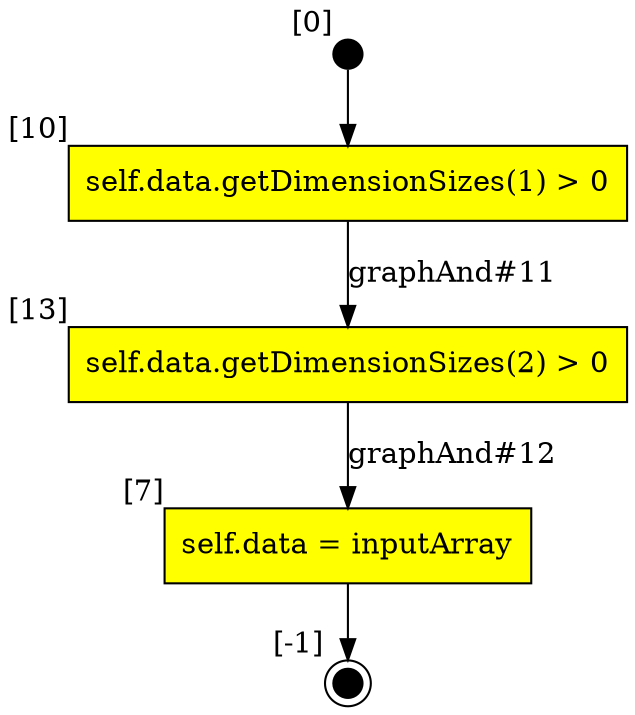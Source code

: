 digraph CLG {
  7 [shape="box", label="self.data = inputArray", style=filled, fillcolor=yellow, xlabel="[7]"];
  8 [style=filled, fillcolor=black, shape="doublecircle", label="", fixedsize=true, width=.2, height=.2, xlabel="[-1]"];
  9 [style=filled, fillcolor=black, shape="circle", label="", fixedsize=true, width=.2, height=.2, xlabel="[0]"];
  10 [shape="box", label="self.data.getDimensionSizes(1) > 0", style=filled, fillcolor=yellow, xlabel="[10]"];
  13 [shape="box", label="self.data.getDimensionSizes(2) > 0", style=filled, fillcolor=yellow, xlabel="[13]"];
  7 -> 8;
  9 -> 10;
  10 -> 13[label="graphAnd#11"];
  13 -> 7[label="graphAnd#12"];
}
